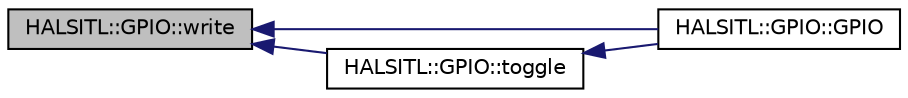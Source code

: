 digraph "HALSITL::GPIO::write"
{
 // INTERACTIVE_SVG=YES
  edge [fontname="Helvetica",fontsize="10",labelfontname="Helvetica",labelfontsize="10"];
  node [fontname="Helvetica",fontsize="10",shape=record];
  rankdir="LR";
  Node1 [label="HALSITL::GPIO::write",height=0.2,width=0.4,color="black", fillcolor="grey75", style="filled", fontcolor="black"];
  Node1 -> Node2 [dir="back",color="midnightblue",fontsize="10",style="solid",fontname="Helvetica"];
  Node2 [label="HALSITL::GPIO::GPIO",height=0.2,width=0.4,color="black", fillcolor="white", style="filled",URL="$classHALSITL_1_1GPIO.html#a2af3a5bb3bae5f892c1b10084c0b9c3b"];
  Node1 -> Node3 [dir="back",color="midnightblue",fontsize="10",style="solid",fontname="Helvetica"];
  Node3 [label="HALSITL::GPIO::toggle",height=0.2,width=0.4,color="black", fillcolor="white", style="filled",URL="$classHALSITL_1_1GPIO.html#a6906dcead960b89e663570dc781d8234"];
  Node3 -> Node2 [dir="back",color="midnightblue",fontsize="10",style="solid",fontname="Helvetica"];
}

